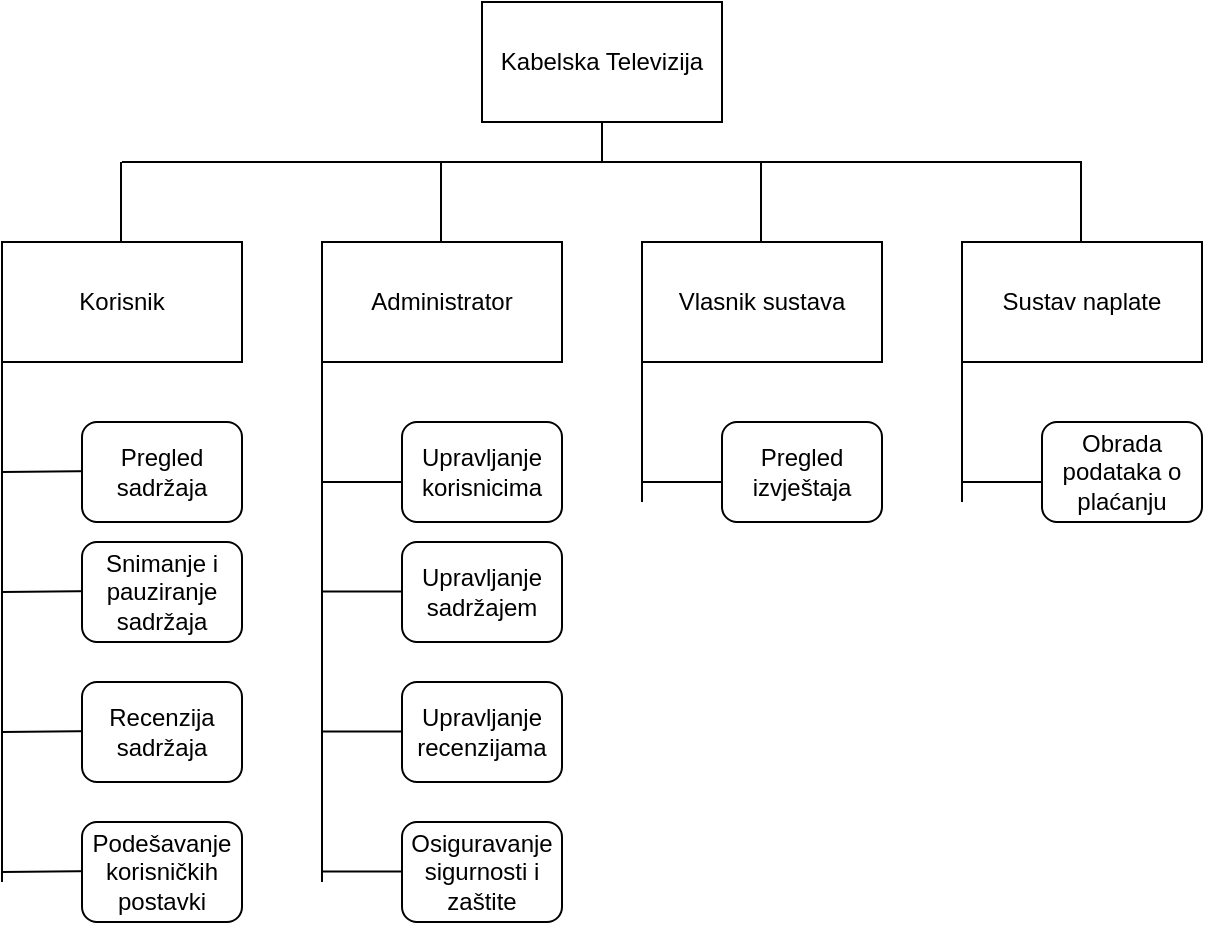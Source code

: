 <mxfile version="21.6.9" type="device">
  <diagram name="Page-1" id="JfjGy4kndvTIvYeLvEvc">
    <mxGraphModel dx="872" dy="481" grid="1" gridSize="10" guides="1" tooltips="1" connect="1" arrows="1" fold="1" page="1" pageScale="1" pageWidth="827" pageHeight="1169" math="0" shadow="0">
      <root>
        <mxCell id="0" />
        <mxCell id="1" parent="0" />
        <mxCell id="t2zR8JG1Dq7IRGJ8YDr1-25" value="Kabelska Televizija" style="rounded=0;whiteSpace=wrap;html=1;" parent="1" vertex="1">
          <mxGeometry x="320" y="40" width="120" height="60" as="geometry" />
        </mxCell>
        <mxCell id="t2zR8JG1Dq7IRGJ8YDr1-32" value="" style="endArrow=none;html=1;rounded=0;" parent="1" edge="1">
          <mxGeometry width="50" height="50" relative="1" as="geometry">
            <mxPoint x="140" y="120" as="sourcePoint" />
            <mxPoint x="620" y="120" as="targetPoint" />
          </mxGeometry>
        </mxCell>
        <mxCell id="t2zR8JG1Dq7IRGJ8YDr1-35" value="" style="endArrow=none;html=1;rounded=0;" parent="1" target="t2zR8JG1Dq7IRGJ8YDr1-36" edge="1">
          <mxGeometry width="50" height="50" relative="1" as="geometry">
            <mxPoint x="310" y="190" as="sourcePoint" />
            <mxPoint x="310" y="130" as="targetPoint" />
          </mxGeometry>
        </mxCell>
        <mxCell id="t2zR8JG1Dq7IRGJ8YDr1-36" value="Administrator" style="rounded=0;whiteSpace=wrap;html=1;" parent="1" vertex="1">
          <mxGeometry x="240" y="160" width="120" height="60" as="geometry" />
        </mxCell>
        <mxCell id="t2zR8JG1Dq7IRGJ8YDr1-38" value="" style="endArrow=none;html=1;rounded=0;" parent="1" edge="1">
          <mxGeometry width="50" height="50" relative="1" as="geometry">
            <mxPoint x="299.5" y="160" as="sourcePoint" />
            <mxPoint x="299.5" y="120" as="targetPoint" />
          </mxGeometry>
        </mxCell>
        <mxCell id="t2zR8JG1Dq7IRGJ8YDr1-39" value="Vlasnik sustava" style="rounded=0;whiteSpace=wrap;html=1;" parent="1" vertex="1">
          <mxGeometry x="400" y="160" width="120" height="60" as="geometry" />
        </mxCell>
        <mxCell id="t2zR8JG1Dq7IRGJ8YDr1-40" value="" style="endArrow=none;html=1;rounded=0;" parent="1" edge="1">
          <mxGeometry width="50" height="50" relative="1" as="geometry">
            <mxPoint x="459.5" y="160" as="sourcePoint" />
            <mxPoint x="459.5" y="120" as="targetPoint" />
          </mxGeometry>
        </mxCell>
        <mxCell id="t2zR8JG1Dq7IRGJ8YDr1-41" value="" style="endArrow=none;html=1;rounded=0;" parent="1" target="t2zR8JG1Dq7IRGJ8YDr1-34" edge="1">
          <mxGeometry width="50" height="50" relative="1" as="geometry">
            <mxPoint x="159.5" y="190" as="sourcePoint" />
            <mxPoint x="159.5" y="130" as="targetPoint" />
          </mxGeometry>
        </mxCell>
        <mxCell id="t2zR8JG1Dq7IRGJ8YDr1-34" value="Korisnik" style="whiteSpace=wrap;html=1;" parent="1" vertex="1">
          <mxGeometry x="80" y="160" width="120" height="60" as="geometry" />
        </mxCell>
        <mxCell id="t2zR8JG1Dq7IRGJ8YDr1-43" value="" style="endArrow=none;html=1;rounded=0;" parent="1" edge="1">
          <mxGeometry width="50" height="50" relative="1" as="geometry">
            <mxPoint x="139.5" y="160" as="sourcePoint" />
            <mxPoint x="139.5" y="130" as="targetPoint" />
            <Array as="points">
              <mxPoint x="139.5" y="120" />
            </Array>
          </mxGeometry>
        </mxCell>
        <mxCell id="t2zR8JG1Dq7IRGJ8YDr1-46" value="" style="endArrow=none;html=1;rounded=0;" parent="1" edge="1">
          <mxGeometry width="50" height="50" relative="1" as="geometry">
            <mxPoint x="619.5" y="120" as="sourcePoint" />
            <mxPoint x="619.5" y="160" as="targetPoint" />
          </mxGeometry>
        </mxCell>
        <mxCell id="t2zR8JG1Dq7IRGJ8YDr1-47" value="Sustav naplate" style="rounded=0;whiteSpace=wrap;html=1;" parent="1" vertex="1">
          <mxGeometry x="560" y="160" width="120" height="60" as="geometry" />
        </mxCell>
        <mxCell id="t2zR8JG1Dq7IRGJ8YDr1-49" value="" style="endArrow=none;html=1;rounded=0;entryX=0.5;entryY=1;entryDx=0;entryDy=0;" parent="1" target="t2zR8JG1Dq7IRGJ8YDr1-25" edge="1">
          <mxGeometry width="50" height="50" relative="1" as="geometry">
            <mxPoint x="380" y="120" as="sourcePoint" />
            <mxPoint x="440" y="100" as="targetPoint" />
          </mxGeometry>
        </mxCell>
        <mxCell id="t2zR8JG1Dq7IRGJ8YDr1-52" value="" style="endArrow=none;html=1;rounded=0;" parent="1" edge="1">
          <mxGeometry width="50" height="50" relative="1" as="geometry">
            <mxPoint x="80" y="480" as="sourcePoint" />
            <mxPoint x="80" y="230" as="targetPoint" />
            <Array as="points">
              <mxPoint x="80" y="220" />
            </Array>
          </mxGeometry>
        </mxCell>
        <mxCell id="t2zR8JG1Dq7IRGJ8YDr1-53" value="" style="endArrow=none;html=1;rounded=0;" parent="1" edge="1">
          <mxGeometry width="50" height="50" relative="1" as="geometry">
            <mxPoint x="130" y="274.5" as="sourcePoint" />
            <mxPoint x="80" y="275" as="targetPoint" />
            <Array as="points" />
          </mxGeometry>
        </mxCell>
        <mxCell id="t2zR8JG1Dq7IRGJ8YDr1-54" value="Pregled sadržaja" style="rounded=1;whiteSpace=wrap;html=1;" parent="1" vertex="1">
          <mxGeometry x="120" y="250" width="80" height="50" as="geometry" />
        </mxCell>
        <mxCell id="t2zR8JG1Dq7IRGJ8YDr1-55" value="" style="endArrow=none;html=1;rounded=0;" parent="1" edge="1">
          <mxGeometry width="50" height="50" relative="1" as="geometry">
            <mxPoint x="130" y="334.5" as="sourcePoint" />
            <mxPoint x="80" y="335" as="targetPoint" />
            <Array as="points" />
          </mxGeometry>
        </mxCell>
        <mxCell id="t2zR8JG1Dq7IRGJ8YDr1-57" value="Snimanje i pauziranje sadržaja" style="rounded=1;whiteSpace=wrap;html=1;" parent="1" vertex="1">
          <mxGeometry x="120" y="310" width="80" height="50" as="geometry" />
        </mxCell>
        <mxCell id="t2zR8JG1Dq7IRGJ8YDr1-59" value="" style="endArrow=none;html=1;rounded=0;" parent="1" edge="1">
          <mxGeometry width="50" height="50" relative="1" as="geometry">
            <mxPoint x="130" y="404.5" as="sourcePoint" />
            <mxPoint x="80" y="405" as="targetPoint" />
            <Array as="points" />
          </mxGeometry>
        </mxCell>
        <mxCell id="t2zR8JG1Dq7IRGJ8YDr1-60" value="Recenzija sadržaja" style="rounded=1;whiteSpace=wrap;html=1;" parent="1" vertex="1">
          <mxGeometry x="120" y="380" width="80" height="50" as="geometry" />
        </mxCell>
        <mxCell id="t2zR8JG1Dq7IRGJ8YDr1-61" value="" style="endArrow=none;html=1;rounded=0;" parent="1" edge="1">
          <mxGeometry width="50" height="50" relative="1" as="geometry">
            <mxPoint x="130" y="474.5" as="sourcePoint" />
            <mxPoint x="80" y="475" as="targetPoint" />
            <Array as="points" />
          </mxGeometry>
        </mxCell>
        <mxCell id="t2zR8JG1Dq7IRGJ8YDr1-62" value="Podešavanje korisničkih postavki" style="rounded=1;whiteSpace=wrap;html=1;" parent="1" vertex="1">
          <mxGeometry x="120" y="450" width="80" height="50" as="geometry" />
        </mxCell>
        <mxCell id="t2zR8JG1Dq7IRGJ8YDr1-63" value="" style="endArrow=none;html=1;rounded=0;" parent="1" edge="1">
          <mxGeometry width="50" height="50" relative="1" as="geometry">
            <mxPoint x="240" y="480" as="sourcePoint" />
            <mxPoint x="240" y="230" as="targetPoint" />
            <Array as="points">
              <mxPoint x="240" y="220" />
            </Array>
          </mxGeometry>
        </mxCell>
        <mxCell id="t2zR8JG1Dq7IRGJ8YDr1-64" value="" style="endArrow=none;html=1;rounded=0;" parent="1" edge="1">
          <mxGeometry width="50" height="50" relative="1" as="geometry">
            <mxPoint x="310" y="280" as="sourcePoint" />
            <mxPoint x="270" y="280" as="targetPoint" />
            <Array as="points">
              <mxPoint x="240" y="280" />
              <mxPoint x="270" y="280" />
            </Array>
          </mxGeometry>
        </mxCell>
        <mxCell id="t2zR8JG1Dq7IRGJ8YDr1-65" value="Upravljanje korisnicima" style="rounded=1;whiteSpace=wrap;html=1;" parent="1" vertex="1">
          <mxGeometry x="280" y="250" width="80" height="50" as="geometry" />
        </mxCell>
        <mxCell id="t2zR8JG1Dq7IRGJ8YDr1-66" value="" style="endArrow=none;html=1;rounded=0;" parent="1" edge="1">
          <mxGeometry width="50" height="50" relative="1" as="geometry">
            <mxPoint x="310" y="334.71" as="sourcePoint" />
            <mxPoint x="240" y="334.71" as="targetPoint" />
            <Array as="points">
              <mxPoint x="240" y="334.71" />
            </Array>
          </mxGeometry>
        </mxCell>
        <mxCell id="t2zR8JG1Dq7IRGJ8YDr1-67" value="Upravljanje sadržajem" style="rounded=1;whiteSpace=wrap;html=1;" parent="1" vertex="1">
          <mxGeometry x="280" y="310" width="80" height="50" as="geometry" />
        </mxCell>
        <mxCell id="t2zR8JG1Dq7IRGJ8YDr1-68" value="" style="endArrow=none;html=1;rounded=0;" parent="1" edge="1">
          <mxGeometry width="50" height="50" relative="1" as="geometry">
            <mxPoint x="310" y="404.71" as="sourcePoint" />
            <mxPoint x="240" y="404.71" as="targetPoint" />
            <Array as="points">
              <mxPoint x="240" y="404.71" />
            </Array>
          </mxGeometry>
        </mxCell>
        <mxCell id="t2zR8JG1Dq7IRGJ8YDr1-69" value="Upravljanje recenzijama" style="rounded=1;whiteSpace=wrap;html=1;" parent="1" vertex="1">
          <mxGeometry x="280" y="380" width="80" height="50" as="geometry" />
        </mxCell>
        <mxCell id="t2zR8JG1Dq7IRGJ8YDr1-70" value="" style="endArrow=none;html=1;rounded=0;" parent="1" edge="1">
          <mxGeometry width="50" height="50" relative="1" as="geometry">
            <mxPoint x="310" y="474.71" as="sourcePoint" />
            <mxPoint x="240" y="474.71" as="targetPoint" />
            <Array as="points">
              <mxPoint x="240" y="474.71" />
            </Array>
          </mxGeometry>
        </mxCell>
        <mxCell id="t2zR8JG1Dq7IRGJ8YDr1-71" value="Osiguravanje sigurnosti i zaštite" style="rounded=1;whiteSpace=wrap;html=1;" parent="1" vertex="1">
          <mxGeometry x="280" y="450" width="80" height="50" as="geometry" />
        </mxCell>
        <mxCell id="t2zR8JG1Dq7IRGJ8YDr1-72" value="" style="endArrow=none;html=1;rounded=0;" parent="1" edge="1">
          <mxGeometry width="50" height="50" relative="1" as="geometry">
            <mxPoint x="400" y="290" as="sourcePoint" />
            <mxPoint x="400" y="230" as="targetPoint" />
            <Array as="points">
              <mxPoint x="400" y="220" />
            </Array>
          </mxGeometry>
        </mxCell>
        <mxCell id="t2zR8JG1Dq7IRGJ8YDr1-73" value="" style="endArrow=none;html=1;rounded=0;" parent="1" edge="1">
          <mxGeometry width="50" height="50" relative="1" as="geometry">
            <mxPoint x="470" y="280" as="sourcePoint" />
            <mxPoint x="430" y="280" as="targetPoint" />
            <Array as="points">
              <mxPoint x="400" y="280" />
              <mxPoint x="430" y="280" />
            </Array>
          </mxGeometry>
        </mxCell>
        <mxCell id="t2zR8JG1Dq7IRGJ8YDr1-74" value="Pregled izvještaja" style="rounded=1;whiteSpace=wrap;html=1;" parent="1" vertex="1">
          <mxGeometry x="440" y="250" width="80" height="50" as="geometry" />
        </mxCell>
        <mxCell id="t2zR8JG1Dq7IRGJ8YDr1-88" value="" style="endArrow=none;html=1;rounded=0;" parent="1" edge="1">
          <mxGeometry width="50" height="50" relative="1" as="geometry">
            <mxPoint x="560" y="290" as="sourcePoint" />
            <mxPoint x="560" y="230" as="targetPoint" />
            <Array as="points">
              <mxPoint x="560" y="220" />
            </Array>
          </mxGeometry>
        </mxCell>
        <mxCell id="t2zR8JG1Dq7IRGJ8YDr1-89" value="" style="endArrow=none;html=1;rounded=0;" parent="1" edge="1">
          <mxGeometry width="50" height="50" relative="1" as="geometry">
            <mxPoint x="630" y="280" as="sourcePoint" />
            <mxPoint x="590" y="280" as="targetPoint" />
            <Array as="points">
              <mxPoint x="560" y="280" />
              <mxPoint x="590" y="280" />
            </Array>
          </mxGeometry>
        </mxCell>
        <mxCell id="t2zR8JG1Dq7IRGJ8YDr1-90" value="Obrada podataka o plaćanju" style="rounded=1;whiteSpace=wrap;html=1;" parent="1" vertex="1">
          <mxGeometry x="600" y="250" width="80" height="50" as="geometry" />
        </mxCell>
      </root>
    </mxGraphModel>
  </diagram>
</mxfile>
